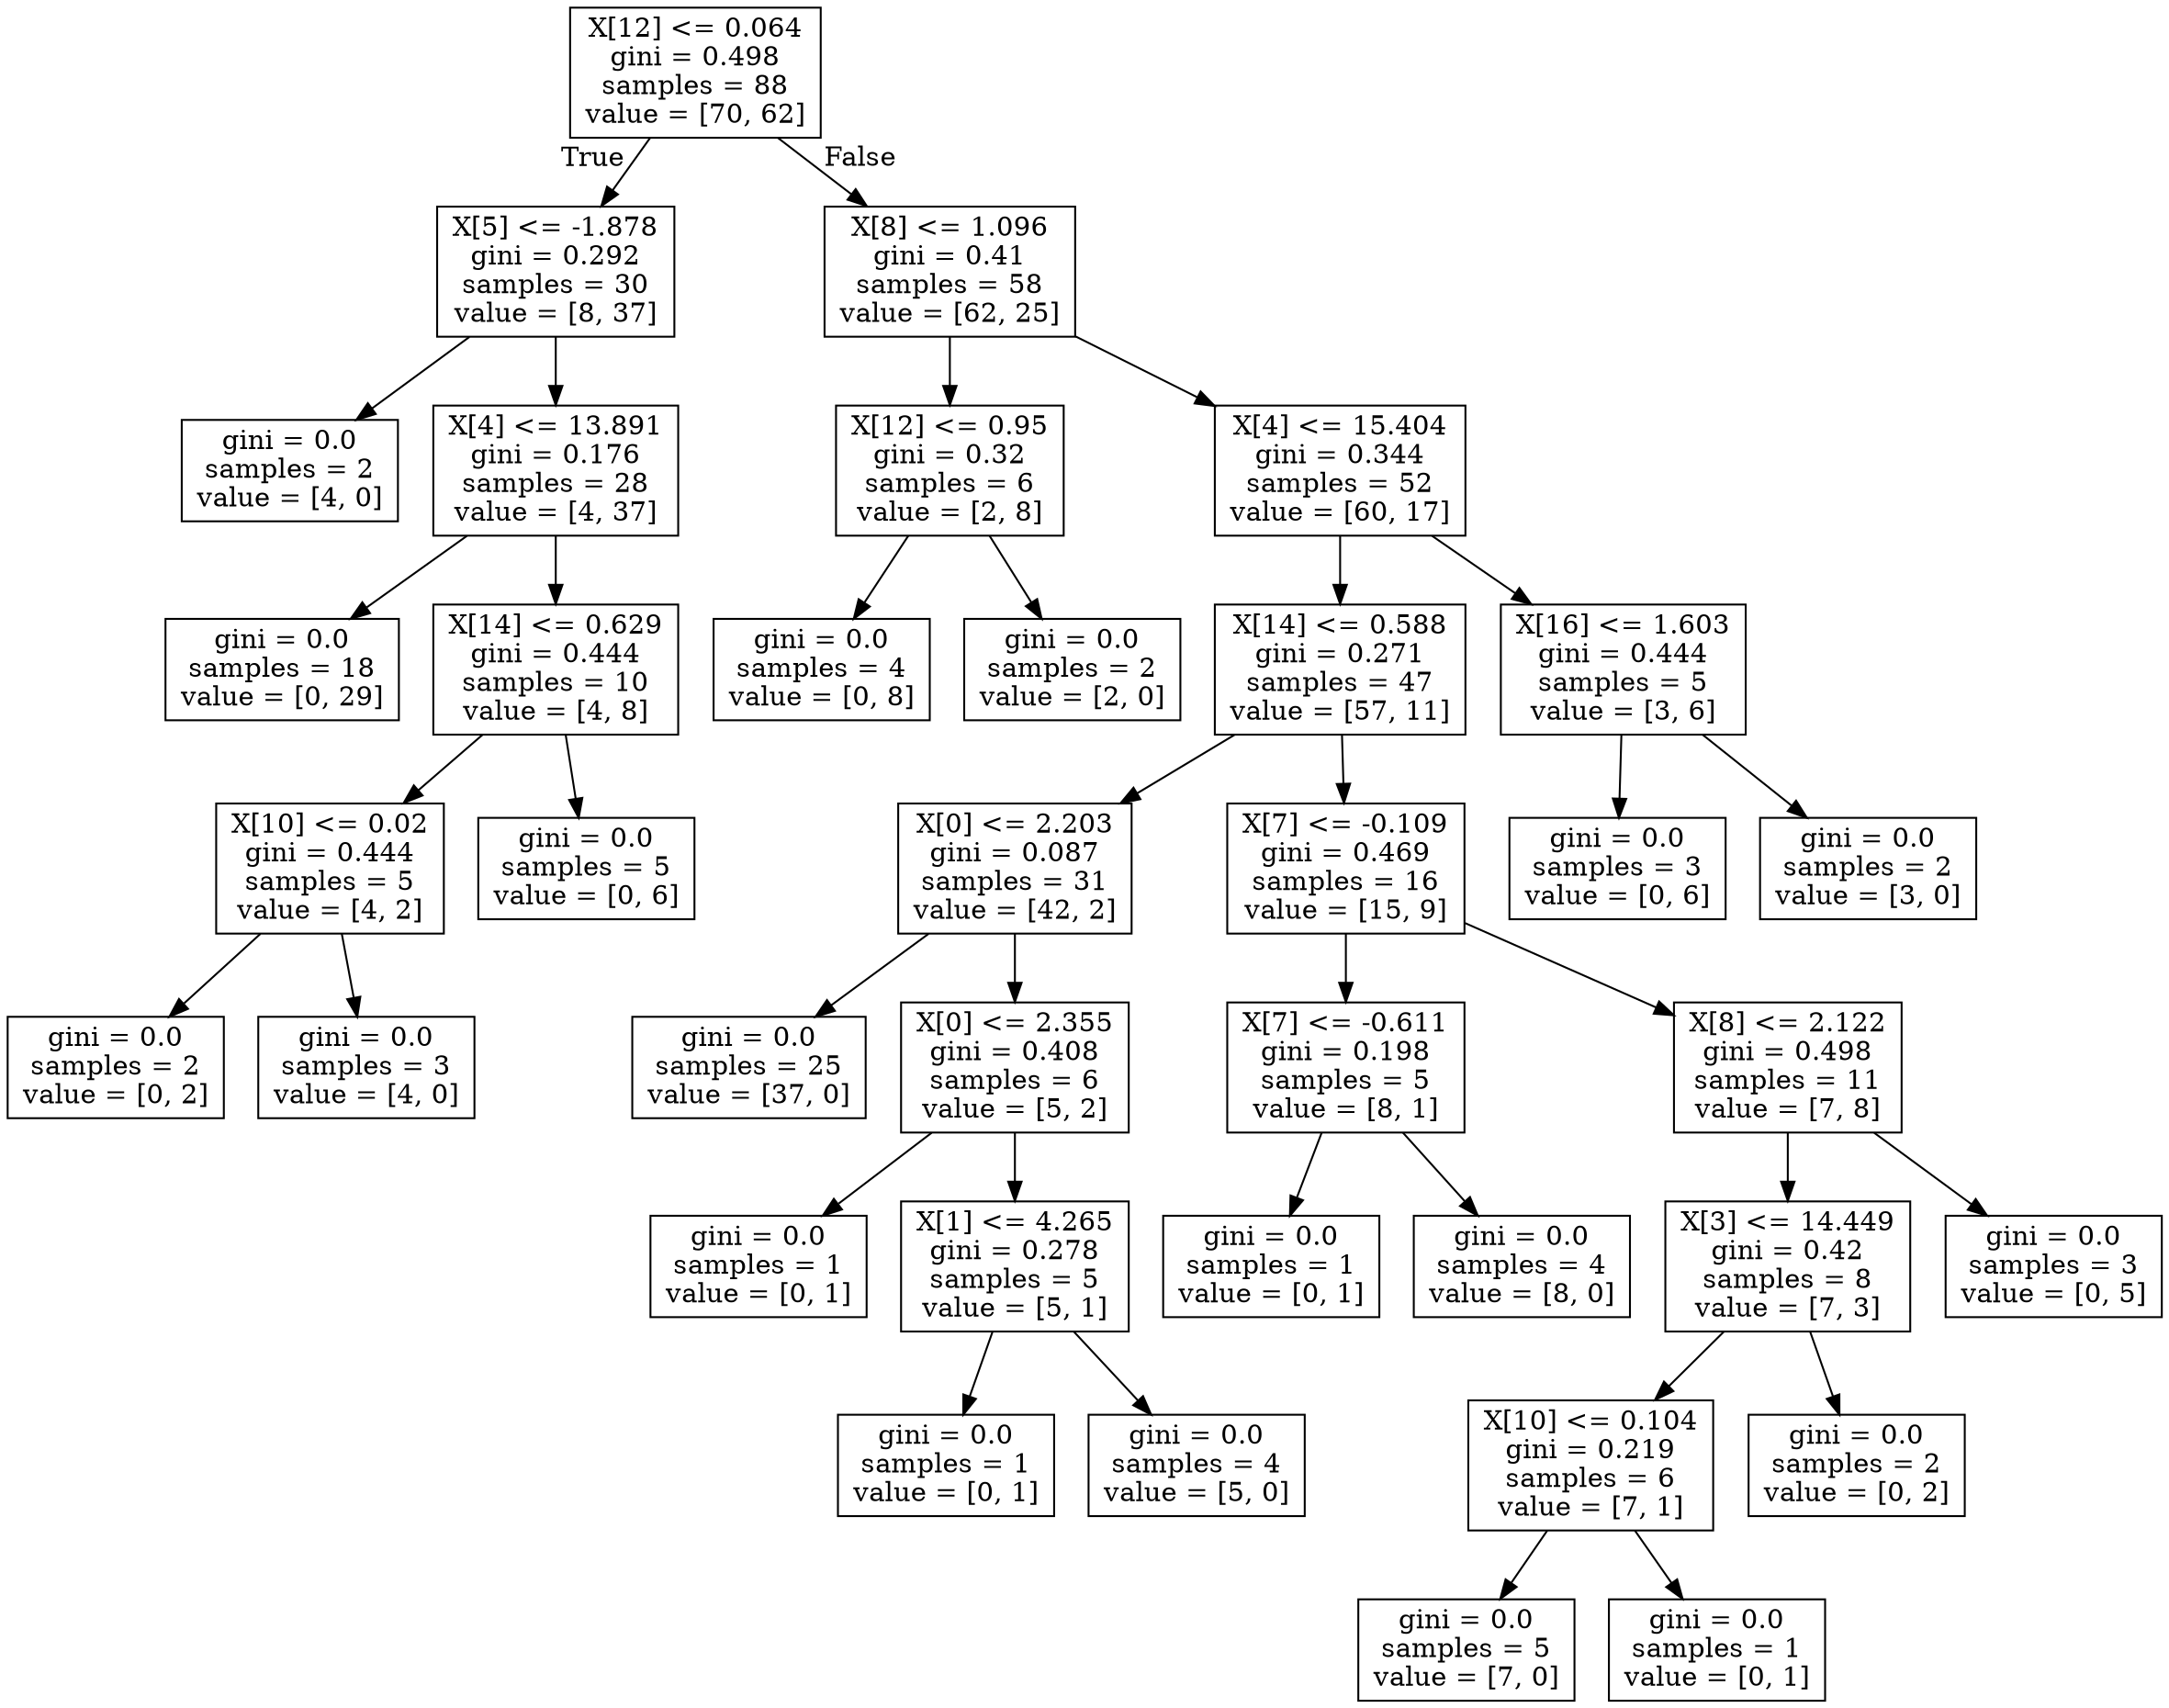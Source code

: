 digraph Tree {
node [shape=box] ;
0 [label="X[12] <= 0.064\ngini = 0.498\nsamples = 88\nvalue = [70, 62]"] ;
1 [label="X[5] <= -1.878\ngini = 0.292\nsamples = 30\nvalue = [8, 37]"] ;
0 -> 1 [labeldistance=2.5, labelangle=45, headlabel="True"] ;
2 [label="gini = 0.0\nsamples = 2\nvalue = [4, 0]"] ;
1 -> 2 ;
3 [label="X[4] <= 13.891\ngini = 0.176\nsamples = 28\nvalue = [4, 37]"] ;
1 -> 3 ;
4 [label="gini = 0.0\nsamples = 18\nvalue = [0, 29]"] ;
3 -> 4 ;
5 [label="X[14] <= 0.629\ngini = 0.444\nsamples = 10\nvalue = [4, 8]"] ;
3 -> 5 ;
6 [label="X[10] <= 0.02\ngini = 0.444\nsamples = 5\nvalue = [4, 2]"] ;
5 -> 6 ;
7 [label="gini = 0.0\nsamples = 2\nvalue = [0, 2]"] ;
6 -> 7 ;
8 [label="gini = 0.0\nsamples = 3\nvalue = [4, 0]"] ;
6 -> 8 ;
9 [label="gini = 0.0\nsamples = 5\nvalue = [0, 6]"] ;
5 -> 9 ;
10 [label="X[8] <= 1.096\ngini = 0.41\nsamples = 58\nvalue = [62, 25]"] ;
0 -> 10 [labeldistance=2.5, labelangle=-45, headlabel="False"] ;
11 [label="X[12] <= 0.95\ngini = 0.32\nsamples = 6\nvalue = [2, 8]"] ;
10 -> 11 ;
12 [label="gini = 0.0\nsamples = 4\nvalue = [0, 8]"] ;
11 -> 12 ;
13 [label="gini = 0.0\nsamples = 2\nvalue = [2, 0]"] ;
11 -> 13 ;
14 [label="X[4] <= 15.404\ngini = 0.344\nsamples = 52\nvalue = [60, 17]"] ;
10 -> 14 ;
15 [label="X[14] <= 0.588\ngini = 0.271\nsamples = 47\nvalue = [57, 11]"] ;
14 -> 15 ;
16 [label="X[0] <= 2.203\ngini = 0.087\nsamples = 31\nvalue = [42, 2]"] ;
15 -> 16 ;
17 [label="gini = 0.0\nsamples = 25\nvalue = [37, 0]"] ;
16 -> 17 ;
18 [label="X[0] <= 2.355\ngini = 0.408\nsamples = 6\nvalue = [5, 2]"] ;
16 -> 18 ;
19 [label="gini = 0.0\nsamples = 1\nvalue = [0, 1]"] ;
18 -> 19 ;
20 [label="X[1] <= 4.265\ngini = 0.278\nsamples = 5\nvalue = [5, 1]"] ;
18 -> 20 ;
21 [label="gini = 0.0\nsamples = 1\nvalue = [0, 1]"] ;
20 -> 21 ;
22 [label="gini = 0.0\nsamples = 4\nvalue = [5, 0]"] ;
20 -> 22 ;
23 [label="X[7] <= -0.109\ngini = 0.469\nsamples = 16\nvalue = [15, 9]"] ;
15 -> 23 ;
24 [label="X[7] <= -0.611\ngini = 0.198\nsamples = 5\nvalue = [8, 1]"] ;
23 -> 24 ;
25 [label="gini = 0.0\nsamples = 1\nvalue = [0, 1]"] ;
24 -> 25 ;
26 [label="gini = 0.0\nsamples = 4\nvalue = [8, 0]"] ;
24 -> 26 ;
27 [label="X[8] <= 2.122\ngini = 0.498\nsamples = 11\nvalue = [7, 8]"] ;
23 -> 27 ;
28 [label="X[3] <= 14.449\ngini = 0.42\nsamples = 8\nvalue = [7, 3]"] ;
27 -> 28 ;
29 [label="X[10] <= 0.104\ngini = 0.219\nsamples = 6\nvalue = [7, 1]"] ;
28 -> 29 ;
30 [label="gini = 0.0\nsamples = 5\nvalue = [7, 0]"] ;
29 -> 30 ;
31 [label="gini = 0.0\nsamples = 1\nvalue = [0, 1]"] ;
29 -> 31 ;
32 [label="gini = 0.0\nsamples = 2\nvalue = [0, 2]"] ;
28 -> 32 ;
33 [label="gini = 0.0\nsamples = 3\nvalue = [0, 5]"] ;
27 -> 33 ;
34 [label="X[16] <= 1.603\ngini = 0.444\nsamples = 5\nvalue = [3, 6]"] ;
14 -> 34 ;
35 [label="gini = 0.0\nsamples = 3\nvalue = [0, 6]"] ;
34 -> 35 ;
36 [label="gini = 0.0\nsamples = 2\nvalue = [3, 0]"] ;
34 -> 36 ;
}
